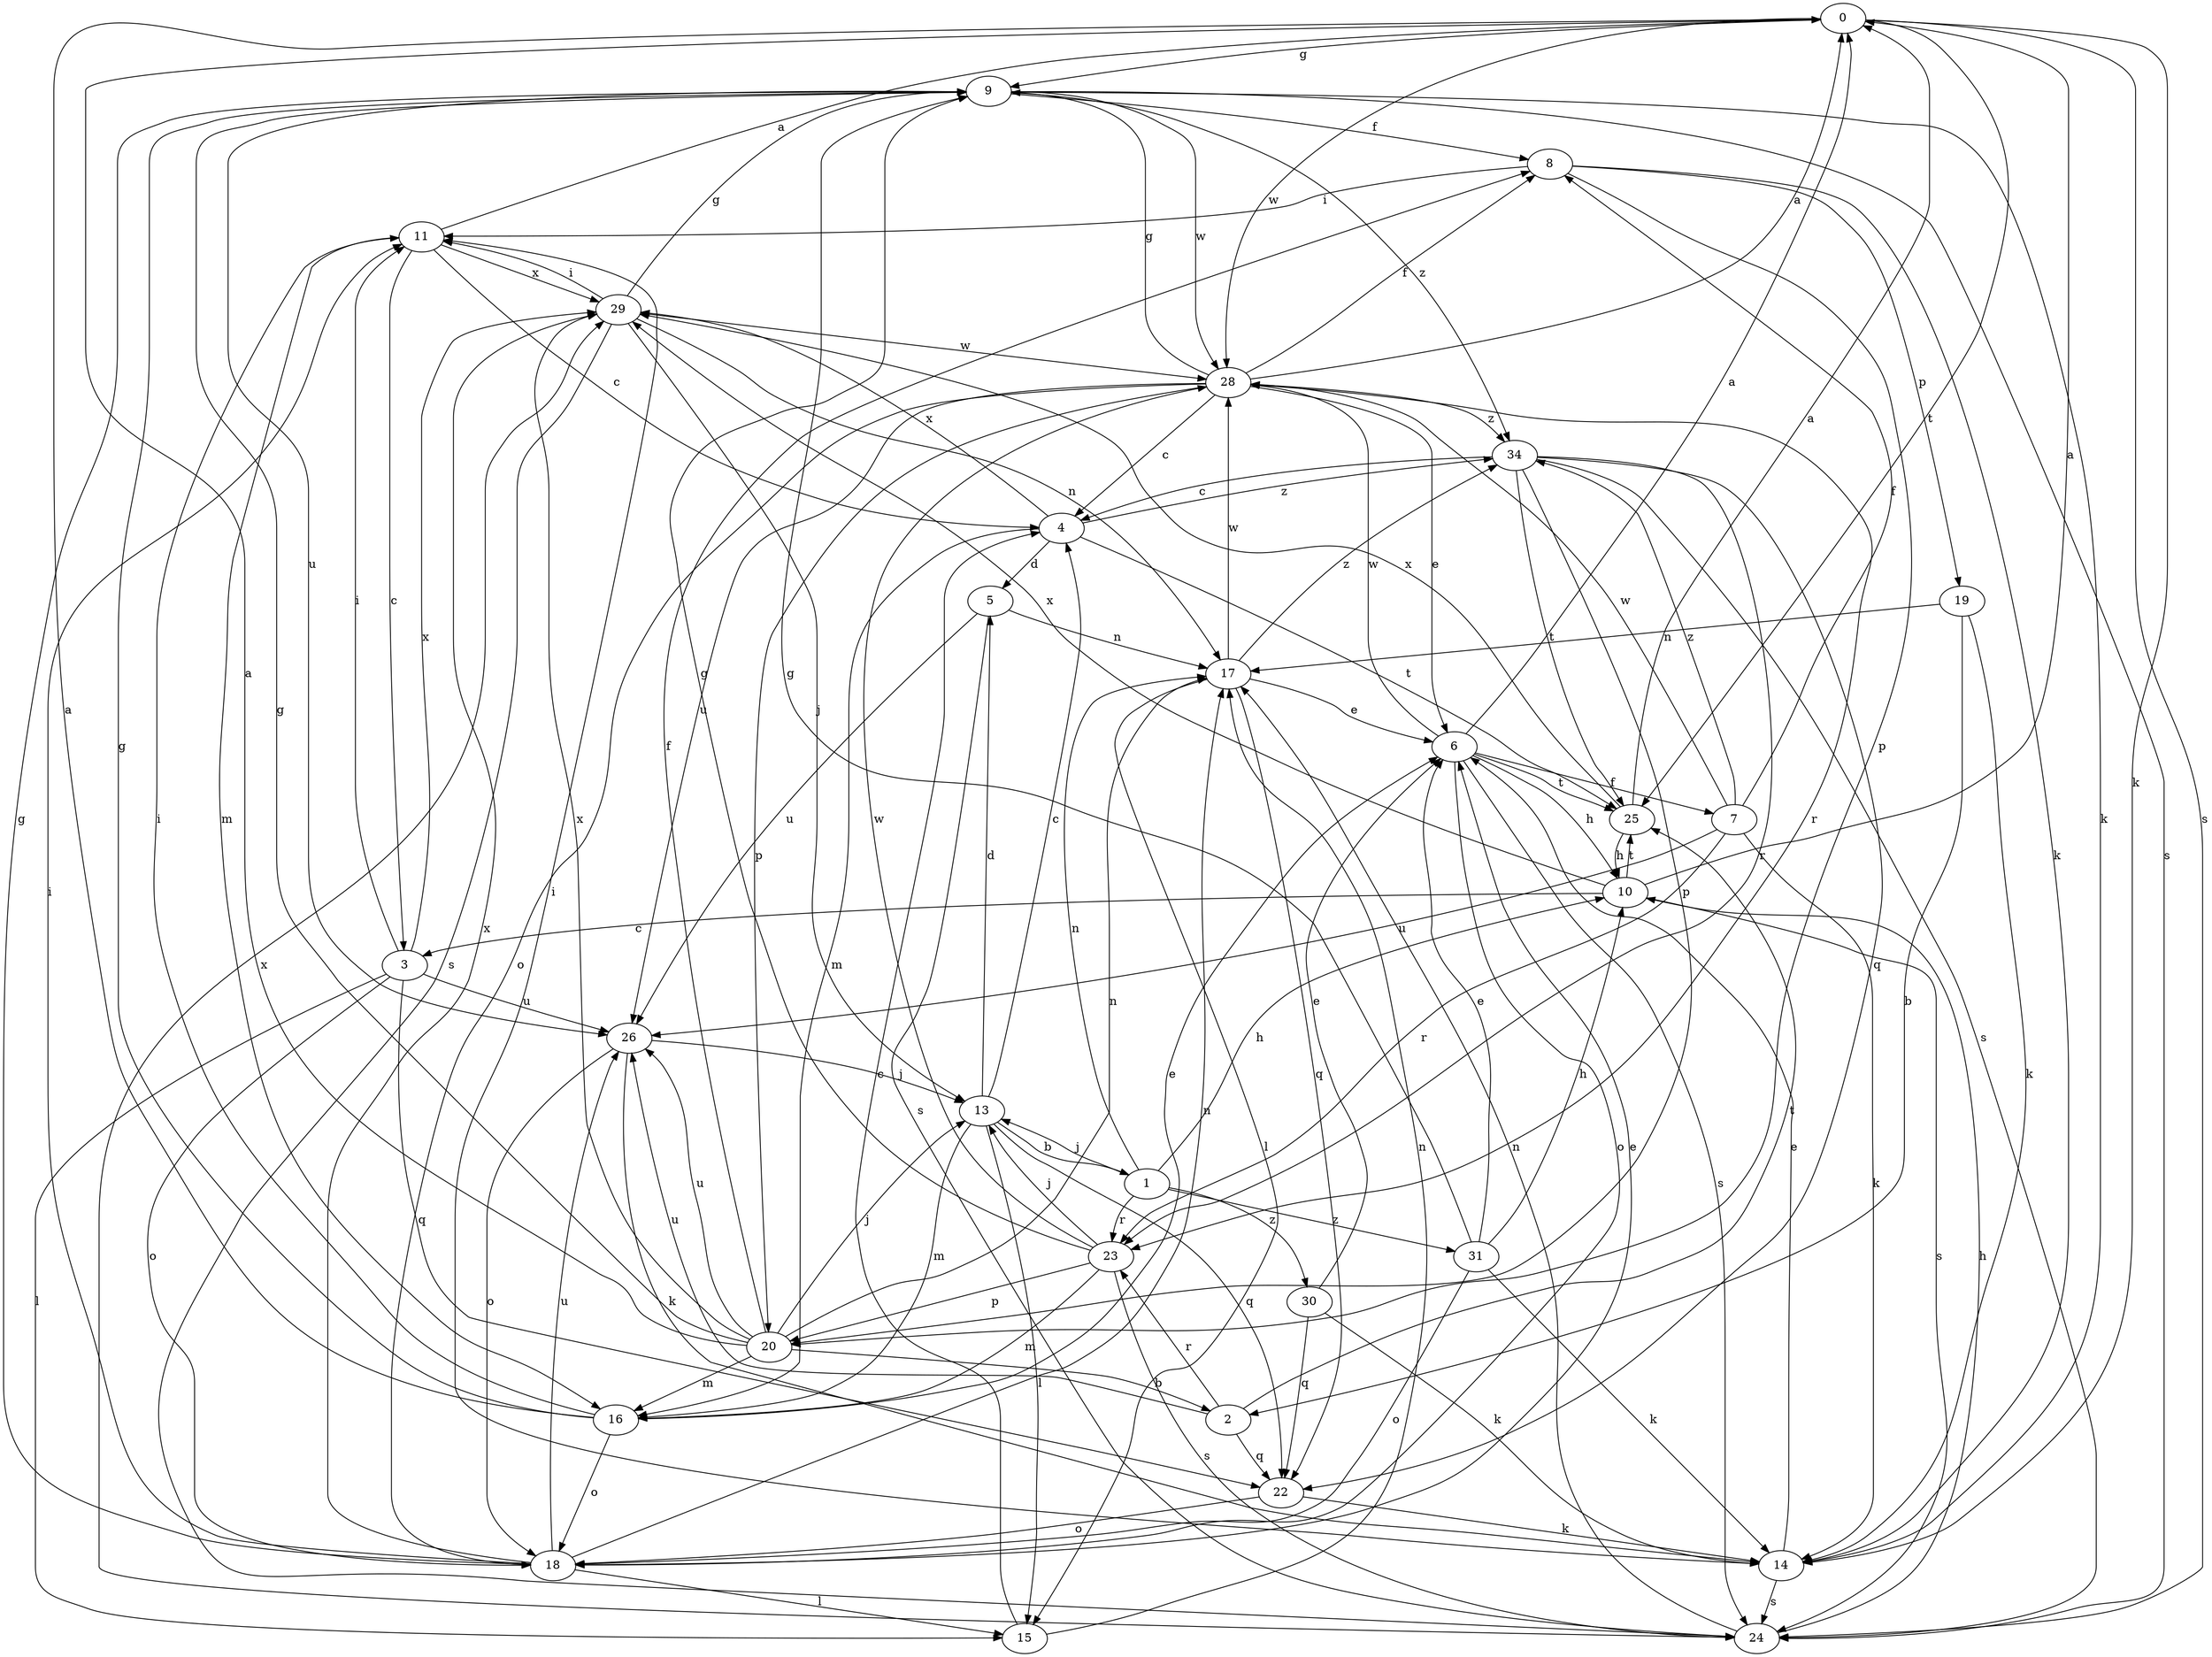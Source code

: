 strict digraph  {
0;
1;
2;
3;
4;
5;
6;
7;
8;
9;
10;
11;
13;
14;
15;
16;
17;
18;
19;
20;
22;
23;
24;
25;
26;
28;
29;
30;
31;
34;
0 -> 9  [label=g];
0 -> 14  [label=k];
0 -> 24  [label=s];
0 -> 25  [label=t];
0 -> 28  [label=w];
1 -> 10  [label=h];
1 -> 13  [label=j];
1 -> 17  [label=n];
1 -> 23  [label=r];
1 -> 30  [label=z];
1 -> 31  [label=z];
2 -> 22  [label=q];
2 -> 23  [label=r];
2 -> 25  [label=t];
2 -> 26  [label=u];
3 -> 11  [label=i];
3 -> 15  [label=l];
3 -> 18  [label=o];
3 -> 22  [label=q];
3 -> 26  [label=u];
3 -> 29  [label=x];
4 -> 5  [label=d];
4 -> 16  [label=m];
4 -> 25  [label=t];
4 -> 29  [label=x];
4 -> 34  [label=z];
5 -> 17  [label=n];
5 -> 24  [label=s];
5 -> 26  [label=u];
6 -> 0  [label=a];
6 -> 7  [label=f];
6 -> 10  [label=h];
6 -> 18  [label=o];
6 -> 24  [label=s];
6 -> 25  [label=t];
6 -> 28  [label=w];
7 -> 8  [label=f];
7 -> 14  [label=k];
7 -> 23  [label=r];
7 -> 26  [label=u];
7 -> 28  [label=w];
7 -> 34  [label=z];
8 -> 11  [label=i];
8 -> 14  [label=k];
8 -> 19  [label=p];
8 -> 20  [label=p];
9 -> 8  [label=f];
9 -> 14  [label=k];
9 -> 24  [label=s];
9 -> 26  [label=u];
9 -> 28  [label=w];
9 -> 34  [label=z];
10 -> 0  [label=a];
10 -> 3  [label=c];
10 -> 24  [label=s];
10 -> 25  [label=t];
10 -> 29  [label=x];
11 -> 0  [label=a];
11 -> 3  [label=c];
11 -> 4  [label=c];
11 -> 16  [label=m];
11 -> 29  [label=x];
13 -> 1  [label=b];
13 -> 4  [label=c];
13 -> 5  [label=d];
13 -> 15  [label=l];
13 -> 16  [label=m];
13 -> 22  [label=q];
14 -> 6  [label=e];
14 -> 11  [label=i];
14 -> 24  [label=s];
15 -> 4  [label=c];
15 -> 17  [label=n];
16 -> 0  [label=a];
16 -> 6  [label=e];
16 -> 9  [label=g];
16 -> 11  [label=i];
16 -> 18  [label=o];
17 -> 6  [label=e];
17 -> 15  [label=l];
17 -> 22  [label=q];
17 -> 28  [label=w];
17 -> 34  [label=z];
18 -> 6  [label=e];
18 -> 9  [label=g];
18 -> 11  [label=i];
18 -> 15  [label=l];
18 -> 17  [label=n];
18 -> 26  [label=u];
18 -> 29  [label=x];
19 -> 2  [label=b];
19 -> 14  [label=k];
19 -> 17  [label=n];
20 -> 0  [label=a];
20 -> 2  [label=b];
20 -> 8  [label=f];
20 -> 9  [label=g];
20 -> 13  [label=j];
20 -> 16  [label=m];
20 -> 17  [label=n];
20 -> 26  [label=u];
20 -> 29  [label=x];
22 -> 14  [label=k];
22 -> 18  [label=o];
23 -> 9  [label=g];
23 -> 13  [label=j];
23 -> 16  [label=m];
23 -> 20  [label=p];
23 -> 24  [label=s];
23 -> 28  [label=w];
24 -> 10  [label=h];
24 -> 17  [label=n];
24 -> 29  [label=x];
25 -> 0  [label=a];
25 -> 10  [label=h];
25 -> 29  [label=x];
26 -> 13  [label=j];
26 -> 14  [label=k];
26 -> 18  [label=o];
28 -> 0  [label=a];
28 -> 4  [label=c];
28 -> 6  [label=e];
28 -> 8  [label=f];
28 -> 9  [label=g];
28 -> 18  [label=o];
28 -> 20  [label=p];
28 -> 23  [label=r];
28 -> 26  [label=u];
28 -> 34  [label=z];
29 -> 9  [label=g];
29 -> 11  [label=i];
29 -> 13  [label=j];
29 -> 17  [label=n];
29 -> 24  [label=s];
29 -> 28  [label=w];
30 -> 6  [label=e];
30 -> 14  [label=k];
30 -> 22  [label=q];
31 -> 6  [label=e];
31 -> 9  [label=g];
31 -> 10  [label=h];
31 -> 14  [label=k];
31 -> 18  [label=o];
34 -> 4  [label=c];
34 -> 20  [label=p];
34 -> 22  [label=q];
34 -> 23  [label=r];
34 -> 24  [label=s];
34 -> 25  [label=t];
}
